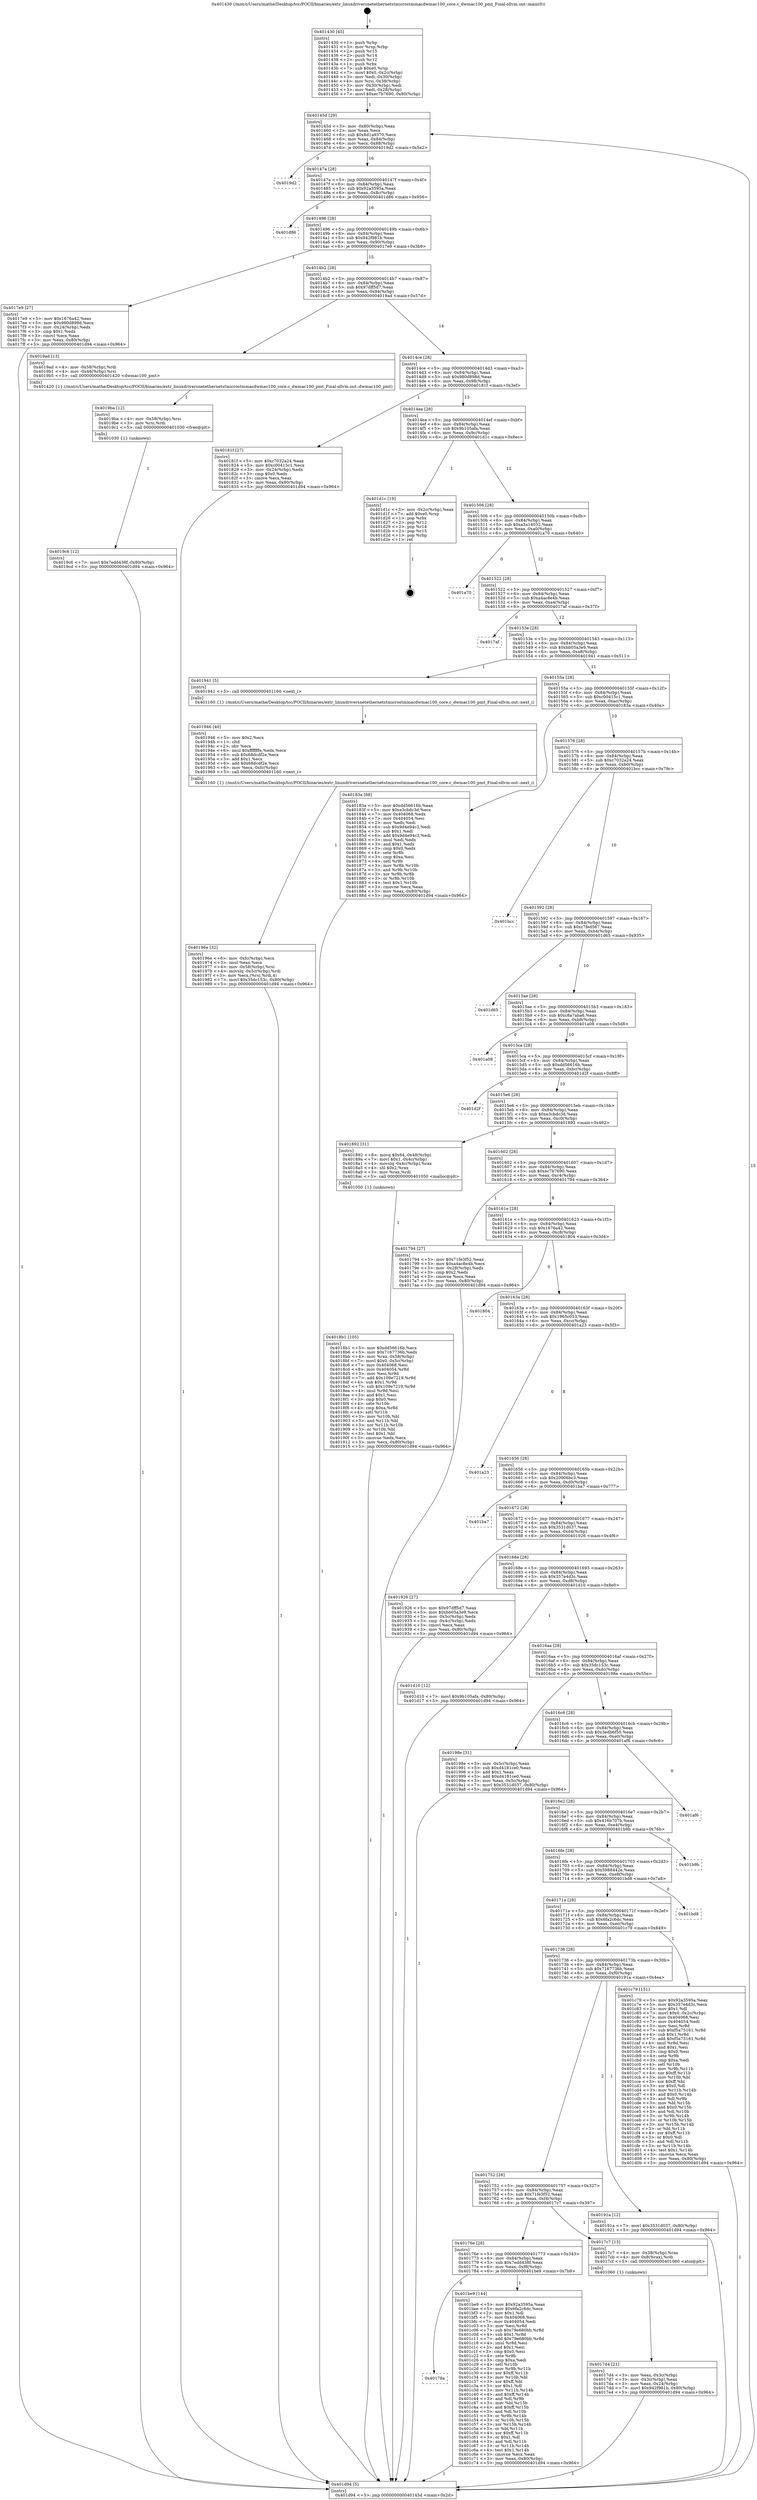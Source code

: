 digraph "0x401430" {
  label = "0x401430 (/mnt/c/Users/mathe/Desktop/tcc/POCII/binaries/extr_linuxdriversnetethernetstmicrostmmacdwmac100_core.c_dwmac100_pmt_Final-ollvm.out::main(0))"
  labelloc = "t"
  node[shape=record]

  Entry [label="",width=0.3,height=0.3,shape=circle,fillcolor=black,style=filled]
  "0x40145d" [label="{
     0x40145d [29]\l
     | [instrs]\l
     &nbsp;&nbsp;0x40145d \<+3\>: mov -0x80(%rbp),%eax\l
     &nbsp;&nbsp;0x401460 \<+2\>: mov %eax,%ecx\l
     &nbsp;&nbsp;0x401462 \<+6\>: sub $0x8d1a9370,%ecx\l
     &nbsp;&nbsp;0x401468 \<+6\>: mov %eax,-0x84(%rbp)\l
     &nbsp;&nbsp;0x40146e \<+6\>: mov %ecx,-0x88(%rbp)\l
     &nbsp;&nbsp;0x401474 \<+6\>: je 00000000004019d2 \<main+0x5a2\>\l
  }"]
  "0x4019d2" [label="{
     0x4019d2\l
  }", style=dashed]
  "0x40147a" [label="{
     0x40147a [28]\l
     | [instrs]\l
     &nbsp;&nbsp;0x40147a \<+5\>: jmp 000000000040147f \<main+0x4f\>\l
     &nbsp;&nbsp;0x40147f \<+6\>: mov -0x84(%rbp),%eax\l
     &nbsp;&nbsp;0x401485 \<+5\>: sub $0x92a3595a,%eax\l
     &nbsp;&nbsp;0x40148a \<+6\>: mov %eax,-0x8c(%rbp)\l
     &nbsp;&nbsp;0x401490 \<+6\>: je 0000000000401d86 \<main+0x956\>\l
  }"]
  Exit [label="",width=0.3,height=0.3,shape=circle,fillcolor=black,style=filled,peripheries=2]
  "0x401d86" [label="{
     0x401d86\l
  }", style=dashed]
  "0x401496" [label="{
     0x401496 [28]\l
     | [instrs]\l
     &nbsp;&nbsp;0x401496 \<+5\>: jmp 000000000040149b \<main+0x6b\>\l
     &nbsp;&nbsp;0x40149b \<+6\>: mov -0x84(%rbp),%eax\l
     &nbsp;&nbsp;0x4014a1 \<+5\>: sub $0x942f981b,%eax\l
     &nbsp;&nbsp;0x4014a6 \<+6\>: mov %eax,-0x90(%rbp)\l
     &nbsp;&nbsp;0x4014ac \<+6\>: je 00000000004017e9 \<main+0x3b9\>\l
  }"]
  "0x40178a" [label="{
     0x40178a\l
  }", style=dashed]
  "0x4017e9" [label="{
     0x4017e9 [27]\l
     | [instrs]\l
     &nbsp;&nbsp;0x4017e9 \<+5\>: mov $0x1676a42,%eax\l
     &nbsp;&nbsp;0x4017ee \<+5\>: mov $0x980d898d,%ecx\l
     &nbsp;&nbsp;0x4017f3 \<+3\>: mov -0x24(%rbp),%edx\l
     &nbsp;&nbsp;0x4017f6 \<+3\>: cmp $0x1,%edx\l
     &nbsp;&nbsp;0x4017f9 \<+3\>: cmovl %ecx,%eax\l
     &nbsp;&nbsp;0x4017fc \<+3\>: mov %eax,-0x80(%rbp)\l
     &nbsp;&nbsp;0x4017ff \<+5\>: jmp 0000000000401d94 \<main+0x964\>\l
  }"]
  "0x4014b2" [label="{
     0x4014b2 [28]\l
     | [instrs]\l
     &nbsp;&nbsp;0x4014b2 \<+5\>: jmp 00000000004014b7 \<main+0x87\>\l
     &nbsp;&nbsp;0x4014b7 \<+6\>: mov -0x84(%rbp),%eax\l
     &nbsp;&nbsp;0x4014bd \<+5\>: sub $0x97dff5d7,%eax\l
     &nbsp;&nbsp;0x4014c2 \<+6\>: mov %eax,-0x94(%rbp)\l
     &nbsp;&nbsp;0x4014c8 \<+6\>: je 00000000004019ad \<main+0x57d\>\l
  }"]
  "0x401be9" [label="{
     0x401be9 [144]\l
     | [instrs]\l
     &nbsp;&nbsp;0x401be9 \<+5\>: mov $0x92a3595a,%eax\l
     &nbsp;&nbsp;0x401bee \<+5\>: mov $0x6fa2c6dc,%ecx\l
     &nbsp;&nbsp;0x401bf3 \<+2\>: mov $0x1,%dl\l
     &nbsp;&nbsp;0x401bf5 \<+7\>: mov 0x404068,%esi\l
     &nbsp;&nbsp;0x401bfc \<+7\>: mov 0x404054,%edi\l
     &nbsp;&nbsp;0x401c03 \<+3\>: mov %esi,%r8d\l
     &nbsp;&nbsp;0x401c06 \<+7\>: sub $0x79e680bb,%r8d\l
     &nbsp;&nbsp;0x401c0d \<+4\>: sub $0x1,%r8d\l
     &nbsp;&nbsp;0x401c11 \<+7\>: add $0x79e680bb,%r8d\l
     &nbsp;&nbsp;0x401c18 \<+4\>: imul %r8d,%esi\l
     &nbsp;&nbsp;0x401c1c \<+3\>: and $0x1,%esi\l
     &nbsp;&nbsp;0x401c1f \<+3\>: cmp $0x0,%esi\l
     &nbsp;&nbsp;0x401c22 \<+4\>: sete %r9b\l
     &nbsp;&nbsp;0x401c26 \<+3\>: cmp $0xa,%edi\l
     &nbsp;&nbsp;0x401c29 \<+4\>: setl %r10b\l
     &nbsp;&nbsp;0x401c2d \<+3\>: mov %r9b,%r11b\l
     &nbsp;&nbsp;0x401c30 \<+4\>: xor $0xff,%r11b\l
     &nbsp;&nbsp;0x401c34 \<+3\>: mov %r10b,%bl\l
     &nbsp;&nbsp;0x401c37 \<+3\>: xor $0xff,%bl\l
     &nbsp;&nbsp;0x401c3a \<+3\>: xor $0x1,%dl\l
     &nbsp;&nbsp;0x401c3d \<+3\>: mov %r11b,%r14b\l
     &nbsp;&nbsp;0x401c40 \<+4\>: and $0xff,%r14b\l
     &nbsp;&nbsp;0x401c44 \<+3\>: and %dl,%r9b\l
     &nbsp;&nbsp;0x401c47 \<+3\>: mov %bl,%r15b\l
     &nbsp;&nbsp;0x401c4a \<+4\>: and $0xff,%r15b\l
     &nbsp;&nbsp;0x401c4e \<+3\>: and %dl,%r10b\l
     &nbsp;&nbsp;0x401c51 \<+3\>: or %r9b,%r14b\l
     &nbsp;&nbsp;0x401c54 \<+3\>: or %r10b,%r15b\l
     &nbsp;&nbsp;0x401c57 \<+3\>: xor %r15b,%r14b\l
     &nbsp;&nbsp;0x401c5a \<+3\>: or %bl,%r11b\l
     &nbsp;&nbsp;0x401c5d \<+4\>: xor $0xff,%r11b\l
     &nbsp;&nbsp;0x401c61 \<+3\>: or $0x1,%dl\l
     &nbsp;&nbsp;0x401c64 \<+3\>: and %dl,%r11b\l
     &nbsp;&nbsp;0x401c67 \<+3\>: or %r11b,%r14b\l
     &nbsp;&nbsp;0x401c6a \<+4\>: test $0x1,%r14b\l
     &nbsp;&nbsp;0x401c6e \<+3\>: cmovne %ecx,%eax\l
     &nbsp;&nbsp;0x401c71 \<+3\>: mov %eax,-0x80(%rbp)\l
     &nbsp;&nbsp;0x401c74 \<+5\>: jmp 0000000000401d94 \<main+0x964\>\l
  }"]
  "0x4019ad" [label="{
     0x4019ad [13]\l
     | [instrs]\l
     &nbsp;&nbsp;0x4019ad \<+4\>: mov -0x58(%rbp),%rdi\l
     &nbsp;&nbsp;0x4019b1 \<+4\>: mov -0x48(%rbp),%rsi\l
     &nbsp;&nbsp;0x4019b5 \<+5\>: call 0000000000401420 \<dwmac100_pmt\>\l
     | [calls]\l
     &nbsp;&nbsp;0x401420 \{1\} (/mnt/c/Users/mathe/Desktop/tcc/POCII/binaries/extr_linuxdriversnetethernetstmicrostmmacdwmac100_core.c_dwmac100_pmt_Final-ollvm.out::dwmac100_pmt)\l
  }"]
  "0x4014ce" [label="{
     0x4014ce [28]\l
     | [instrs]\l
     &nbsp;&nbsp;0x4014ce \<+5\>: jmp 00000000004014d3 \<main+0xa3\>\l
     &nbsp;&nbsp;0x4014d3 \<+6\>: mov -0x84(%rbp),%eax\l
     &nbsp;&nbsp;0x4014d9 \<+5\>: sub $0x980d898d,%eax\l
     &nbsp;&nbsp;0x4014de \<+6\>: mov %eax,-0x98(%rbp)\l
     &nbsp;&nbsp;0x4014e4 \<+6\>: je 000000000040181f \<main+0x3ef\>\l
  }"]
  "0x4019c6" [label="{
     0x4019c6 [12]\l
     | [instrs]\l
     &nbsp;&nbsp;0x4019c6 \<+7\>: movl $0x7edd438f,-0x80(%rbp)\l
     &nbsp;&nbsp;0x4019cd \<+5\>: jmp 0000000000401d94 \<main+0x964\>\l
  }"]
  "0x40181f" [label="{
     0x40181f [27]\l
     | [instrs]\l
     &nbsp;&nbsp;0x40181f \<+5\>: mov $0xc7032a24,%eax\l
     &nbsp;&nbsp;0x401824 \<+5\>: mov $0xc00415c1,%ecx\l
     &nbsp;&nbsp;0x401829 \<+3\>: mov -0x24(%rbp),%edx\l
     &nbsp;&nbsp;0x40182c \<+3\>: cmp $0x0,%edx\l
     &nbsp;&nbsp;0x40182f \<+3\>: cmove %ecx,%eax\l
     &nbsp;&nbsp;0x401832 \<+3\>: mov %eax,-0x80(%rbp)\l
     &nbsp;&nbsp;0x401835 \<+5\>: jmp 0000000000401d94 \<main+0x964\>\l
  }"]
  "0x4014ea" [label="{
     0x4014ea [28]\l
     | [instrs]\l
     &nbsp;&nbsp;0x4014ea \<+5\>: jmp 00000000004014ef \<main+0xbf\>\l
     &nbsp;&nbsp;0x4014ef \<+6\>: mov -0x84(%rbp),%eax\l
     &nbsp;&nbsp;0x4014f5 \<+5\>: sub $0x9b105afa,%eax\l
     &nbsp;&nbsp;0x4014fa \<+6\>: mov %eax,-0x9c(%rbp)\l
     &nbsp;&nbsp;0x401500 \<+6\>: je 0000000000401d1c \<main+0x8ec\>\l
  }"]
  "0x4019ba" [label="{
     0x4019ba [12]\l
     | [instrs]\l
     &nbsp;&nbsp;0x4019ba \<+4\>: mov -0x58(%rbp),%rsi\l
     &nbsp;&nbsp;0x4019be \<+3\>: mov %rsi,%rdi\l
     &nbsp;&nbsp;0x4019c1 \<+5\>: call 0000000000401030 \<free@plt\>\l
     | [calls]\l
     &nbsp;&nbsp;0x401030 \{1\} (unknown)\l
  }"]
  "0x401d1c" [label="{
     0x401d1c [19]\l
     | [instrs]\l
     &nbsp;&nbsp;0x401d1c \<+3\>: mov -0x2c(%rbp),%eax\l
     &nbsp;&nbsp;0x401d1f \<+7\>: add $0xe0,%rsp\l
     &nbsp;&nbsp;0x401d26 \<+1\>: pop %rbx\l
     &nbsp;&nbsp;0x401d27 \<+2\>: pop %r12\l
     &nbsp;&nbsp;0x401d29 \<+2\>: pop %r14\l
     &nbsp;&nbsp;0x401d2b \<+2\>: pop %r15\l
     &nbsp;&nbsp;0x401d2d \<+1\>: pop %rbp\l
     &nbsp;&nbsp;0x401d2e \<+1\>: ret\l
  }"]
  "0x401506" [label="{
     0x401506 [28]\l
     | [instrs]\l
     &nbsp;&nbsp;0x401506 \<+5\>: jmp 000000000040150b \<main+0xdb\>\l
     &nbsp;&nbsp;0x40150b \<+6\>: mov -0x84(%rbp),%eax\l
     &nbsp;&nbsp;0x401511 \<+5\>: sub $0xa3a14032,%eax\l
     &nbsp;&nbsp;0x401516 \<+6\>: mov %eax,-0xa0(%rbp)\l
     &nbsp;&nbsp;0x40151c \<+6\>: je 0000000000401a70 \<main+0x640\>\l
  }"]
  "0x40196e" [label="{
     0x40196e [32]\l
     | [instrs]\l
     &nbsp;&nbsp;0x40196e \<+6\>: mov -0xfc(%rbp),%ecx\l
     &nbsp;&nbsp;0x401974 \<+3\>: imul %eax,%ecx\l
     &nbsp;&nbsp;0x401977 \<+4\>: mov -0x58(%rbp),%rsi\l
     &nbsp;&nbsp;0x40197b \<+4\>: movslq -0x5c(%rbp),%rdi\l
     &nbsp;&nbsp;0x40197f \<+3\>: mov %ecx,(%rsi,%rdi,4)\l
     &nbsp;&nbsp;0x401982 \<+7\>: movl $0x35dc153c,-0x80(%rbp)\l
     &nbsp;&nbsp;0x401989 \<+5\>: jmp 0000000000401d94 \<main+0x964\>\l
  }"]
  "0x401a70" [label="{
     0x401a70\l
  }", style=dashed]
  "0x401522" [label="{
     0x401522 [28]\l
     | [instrs]\l
     &nbsp;&nbsp;0x401522 \<+5\>: jmp 0000000000401527 \<main+0xf7\>\l
     &nbsp;&nbsp;0x401527 \<+6\>: mov -0x84(%rbp),%eax\l
     &nbsp;&nbsp;0x40152d \<+5\>: sub $0xa4ac8e4b,%eax\l
     &nbsp;&nbsp;0x401532 \<+6\>: mov %eax,-0xa4(%rbp)\l
     &nbsp;&nbsp;0x401538 \<+6\>: je 00000000004017af \<main+0x37f\>\l
  }"]
  "0x401946" [label="{
     0x401946 [40]\l
     | [instrs]\l
     &nbsp;&nbsp;0x401946 \<+5\>: mov $0x2,%ecx\l
     &nbsp;&nbsp;0x40194b \<+1\>: cltd\l
     &nbsp;&nbsp;0x40194c \<+2\>: idiv %ecx\l
     &nbsp;&nbsp;0x40194e \<+6\>: imul $0xfffffffe,%edx,%ecx\l
     &nbsp;&nbsp;0x401954 \<+6\>: sub $0x68dcdf2e,%ecx\l
     &nbsp;&nbsp;0x40195a \<+3\>: add $0x1,%ecx\l
     &nbsp;&nbsp;0x40195d \<+6\>: add $0x68dcdf2e,%ecx\l
     &nbsp;&nbsp;0x401963 \<+6\>: mov %ecx,-0xfc(%rbp)\l
     &nbsp;&nbsp;0x401969 \<+5\>: call 0000000000401160 \<next_i\>\l
     | [calls]\l
     &nbsp;&nbsp;0x401160 \{1\} (/mnt/c/Users/mathe/Desktop/tcc/POCII/binaries/extr_linuxdriversnetethernetstmicrostmmacdwmac100_core.c_dwmac100_pmt_Final-ollvm.out::next_i)\l
  }"]
  "0x4017af" [label="{
     0x4017af\l
  }", style=dashed]
  "0x40153e" [label="{
     0x40153e [28]\l
     | [instrs]\l
     &nbsp;&nbsp;0x40153e \<+5\>: jmp 0000000000401543 \<main+0x113\>\l
     &nbsp;&nbsp;0x401543 \<+6\>: mov -0x84(%rbp),%eax\l
     &nbsp;&nbsp;0x401549 \<+5\>: sub $0xbb05a3e9,%eax\l
     &nbsp;&nbsp;0x40154e \<+6\>: mov %eax,-0xa8(%rbp)\l
     &nbsp;&nbsp;0x401554 \<+6\>: je 0000000000401941 \<main+0x511\>\l
  }"]
  "0x4018b1" [label="{
     0x4018b1 [105]\l
     | [instrs]\l
     &nbsp;&nbsp;0x4018b1 \<+5\>: mov $0xdd56616b,%ecx\l
     &nbsp;&nbsp;0x4018b6 \<+5\>: mov $0x7167736b,%edx\l
     &nbsp;&nbsp;0x4018bb \<+4\>: mov %rax,-0x58(%rbp)\l
     &nbsp;&nbsp;0x4018bf \<+7\>: movl $0x0,-0x5c(%rbp)\l
     &nbsp;&nbsp;0x4018c6 \<+7\>: mov 0x404068,%esi\l
     &nbsp;&nbsp;0x4018cd \<+8\>: mov 0x404054,%r8d\l
     &nbsp;&nbsp;0x4018d5 \<+3\>: mov %esi,%r9d\l
     &nbsp;&nbsp;0x4018d8 \<+7\>: add $0x109e7219,%r9d\l
     &nbsp;&nbsp;0x4018df \<+4\>: sub $0x1,%r9d\l
     &nbsp;&nbsp;0x4018e3 \<+7\>: sub $0x109e7219,%r9d\l
     &nbsp;&nbsp;0x4018ea \<+4\>: imul %r9d,%esi\l
     &nbsp;&nbsp;0x4018ee \<+3\>: and $0x1,%esi\l
     &nbsp;&nbsp;0x4018f1 \<+3\>: cmp $0x0,%esi\l
     &nbsp;&nbsp;0x4018f4 \<+4\>: sete %r10b\l
     &nbsp;&nbsp;0x4018f8 \<+4\>: cmp $0xa,%r8d\l
     &nbsp;&nbsp;0x4018fc \<+4\>: setl %r11b\l
     &nbsp;&nbsp;0x401900 \<+3\>: mov %r10b,%bl\l
     &nbsp;&nbsp;0x401903 \<+3\>: and %r11b,%bl\l
     &nbsp;&nbsp;0x401906 \<+3\>: xor %r11b,%r10b\l
     &nbsp;&nbsp;0x401909 \<+3\>: or %r10b,%bl\l
     &nbsp;&nbsp;0x40190c \<+3\>: test $0x1,%bl\l
     &nbsp;&nbsp;0x40190f \<+3\>: cmovne %edx,%ecx\l
     &nbsp;&nbsp;0x401912 \<+3\>: mov %ecx,-0x80(%rbp)\l
     &nbsp;&nbsp;0x401915 \<+5\>: jmp 0000000000401d94 \<main+0x964\>\l
  }"]
  "0x401941" [label="{
     0x401941 [5]\l
     | [instrs]\l
     &nbsp;&nbsp;0x401941 \<+5\>: call 0000000000401160 \<next_i\>\l
     | [calls]\l
     &nbsp;&nbsp;0x401160 \{1\} (/mnt/c/Users/mathe/Desktop/tcc/POCII/binaries/extr_linuxdriversnetethernetstmicrostmmacdwmac100_core.c_dwmac100_pmt_Final-ollvm.out::next_i)\l
  }"]
  "0x40155a" [label="{
     0x40155a [28]\l
     | [instrs]\l
     &nbsp;&nbsp;0x40155a \<+5\>: jmp 000000000040155f \<main+0x12f\>\l
     &nbsp;&nbsp;0x40155f \<+6\>: mov -0x84(%rbp),%eax\l
     &nbsp;&nbsp;0x401565 \<+5\>: sub $0xc00415c1,%eax\l
     &nbsp;&nbsp;0x40156a \<+6\>: mov %eax,-0xac(%rbp)\l
     &nbsp;&nbsp;0x401570 \<+6\>: je 000000000040183a \<main+0x40a\>\l
  }"]
  "0x4017d4" [label="{
     0x4017d4 [21]\l
     | [instrs]\l
     &nbsp;&nbsp;0x4017d4 \<+3\>: mov %eax,-0x3c(%rbp)\l
     &nbsp;&nbsp;0x4017d7 \<+3\>: mov -0x3c(%rbp),%eax\l
     &nbsp;&nbsp;0x4017da \<+3\>: mov %eax,-0x24(%rbp)\l
     &nbsp;&nbsp;0x4017dd \<+7\>: movl $0x942f981b,-0x80(%rbp)\l
     &nbsp;&nbsp;0x4017e4 \<+5\>: jmp 0000000000401d94 \<main+0x964\>\l
  }"]
  "0x40183a" [label="{
     0x40183a [88]\l
     | [instrs]\l
     &nbsp;&nbsp;0x40183a \<+5\>: mov $0xdd56616b,%eax\l
     &nbsp;&nbsp;0x40183f \<+5\>: mov $0xe3cbdc3d,%ecx\l
     &nbsp;&nbsp;0x401844 \<+7\>: mov 0x404068,%edx\l
     &nbsp;&nbsp;0x40184b \<+7\>: mov 0x404054,%esi\l
     &nbsp;&nbsp;0x401852 \<+2\>: mov %edx,%edi\l
     &nbsp;&nbsp;0x401854 \<+6\>: sub $0x9d4e94c3,%edi\l
     &nbsp;&nbsp;0x40185a \<+3\>: sub $0x1,%edi\l
     &nbsp;&nbsp;0x40185d \<+6\>: add $0x9d4e94c3,%edi\l
     &nbsp;&nbsp;0x401863 \<+3\>: imul %edi,%edx\l
     &nbsp;&nbsp;0x401866 \<+3\>: and $0x1,%edx\l
     &nbsp;&nbsp;0x401869 \<+3\>: cmp $0x0,%edx\l
     &nbsp;&nbsp;0x40186c \<+4\>: sete %r8b\l
     &nbsp;&nbsp;0x401870 \<+3\>: cmp $0xa,%esi\l
     &nbsp;&nbsp;0x401873 \<+4\>: setl %r9b\l
     &nbsp;&nbsp;0x401877 \<+3\>: mov %r8b,%r10b\l
     &nbsp;&nbsp;0x40187a \<+3\>: and %r9b,%r10b\l
     &nbsp;&nbsp;0x40187d \<+3\>: xor %r9b,%r8b\l
     &nbsp;&nbsp;0x401880 \<+3\>: or %r8b,%r10b\l
     &nbsp;&nbsp;0x401883 \<+4\>: test $0x1,%r10b\l
     &nbsp;&nbsp;0x401887 \<+3\>: cmovne %ecx,%eax\l
     &nbsp;&nbsp;0x40188a \<+3\>: mov %eax,-0x80(%rbp)\l
     &nbsp;&nbsp;0x40188d \<+5\>: jmp 0000000000401d94 \<main+0x964\>\l
  }"]
  "0x401576" [label="{
     0x401576 [28]\l
     | [instrs]\l
     &nbsp;&nbsp;0x401576 \<+5\>: jmp 000000000040157b \<main+0x14b\>\l
     &nbsp;&nbsp;0x40157b \<+6\>: mov -0x84(%rbp),%eax\l
     &nbsp;&nbsp;0x401581 \<+5\>: sub $0xc7032a24,%eax\l
     &nbsp;&nbsp;0x401586 \<+6\>: mov %eax,-0xb0(%rbp)\l
     &nbsp;&nbsp;0x40158c \<+6\>: je 0000000000401bcc \<main+0x79c\>\l
  }"]
  "0x40176e" [label="{
     0x40176e [28]\l
     | [instrs]\l
     &nbsp;&nbsp;0x40176e \<+5\>: jmp 0000000000401773 \<main+0x343\>\l
     &nbsp;&nbsp;0x401773 \<+6\>: mov -0x84(%rbp),%eax\l
     &nbsp;&nbsp;0x401779 \<+5\>: sub $0x7edd438f,%eax\l
     &nbsp;&nbsp;0x40177e \<+6\>: mov %eax,-0xf8(%rbp)\l
     &nbsp;&nbsp;0x401784 \<+6\>: je 0000000000401be9 \<main+0x7b9\>\l
  }"]
  "0x401bcc" [label="{
     0x401bcc\l
  }", style=dashed]
  "0x401592" [label="{
     0x401592 [28]\l
     | [instrs]\l
     &nbsp;&nbsp;0x401592 \<+5\>: jmp 0000000000401597 \<main+0x167\>\l
     &nbsp;&nbsp;0x401597 \<+6\>: mov -0x84(%rbp),%eax\l
     &nbsp;&nbsp;0x40159d \<+5\>: sub $0xc7fed567,%eax\l
     &nbsp;&nbsp;0x4015a2 \<+6\>: mov %eax,-0xb4(%rbp)\l
     &nbsp;&nbsp;0x4015a8 \<+6\>: je 0000000000401d65 \<main+0x935\>\l
  }"]
  "0x4017c7" [label="{
     0x4017c7 [13]\l
     | [instrs]\l
     &nbsp;&nbsp;0x4017c7 \<+4\>: mov -0x38(%rbp),%rax\l
     &nbsp;&nbsp;0x4017cb \<+4\>: mov 0x8(%rax),%rdi\l
     &nbsp;&nbsp;0x4017cf \<+5\>: call 0000000000401060 \<atoi@plt\>\l
     | [calls]\l
     &nbsp;&nbsp;0x401060 \{1\} (unknown)\l
  }"]
  "0x401d65" [label="{
     0x401d65\l
  }", style=dashed]
  "0x4015ae" [label="{
     0x4015ae [28]\l
     | [instrs]\l
     &nbsp;&nbsp;0x4015ae \<+5\>: jmp 00000000004015b3 \<main+0x183\>\l
     &nbsp;&nbsp;0x4015b3 \<+6\>: mov -0x84(%rbp),%eax\l
     &nbsp;&nbsp;0x4015b9 \<+5\>: sub $0xc8a7aba6,%eax\l
     &nbsp;&nbsp;0x4015be \<+6\>: mov %eax,-0xb8(%rbp)\l
     &nbsp;&nbsp;0x4015c4 \<+6\>: je 0000000000401a08 \<main+0x5d8\>\l
  }"]
  "0x401752" [label="{
     0x401752 [28]\l
     | [instrs]\l
     &nbsp;&nbsp;0x401752 \<+5\>: jmp 0000000000401757 \<main+0x327\>\l
     &nbsp;&nbsp;0x401757 \<+6\>: mov -0x84(%rbp),%eax\l
     &nbsp;&nbsp;0x40175d \<+5\>: sub $0x71fe3f52,%eax\l
     &nbsp;&nbsp;0x401762 \<+6\>: mov %eax,-0xf4(%rbp)\l
     &nbsp;&nbsp;0x401768 \<+6\>: je 00000000004017c7 \<main+0x397\>\l
  }"]
  "0x401a08" [label="{
     0x401a08\l
  }", style=dashed]
  "0x4015ca" [label="{
     0x4015ca [28]\l
     | [instrs]\l
     &nbsp;&nbsp;0x4015ca \<+5\>: jmp 00000000004015cf \<main+0x19f\>\l
     &nbsp;&nbsp;0x4015cf \<+6\>: mov -0x84(%rbp),%eax\l
     &nbsp;&nbsp;0x4015d5 \<+5\>: sub $0xdd56616b,%eax\l
     &nbsp;&nbsp;0x4015da \<+6\>: mov %eax,-0xbc(%rbp)\l
     &nbsp;&nbsp;0x4015e0 \<+6\>: je 0000000000401d2f \<main+0x8ff\>\l
  }"]
  "0x40191a" [label="{
     0x40191a [12]\l
     | [instrs]\l
     &nbsp;&nbsp;0x40191a \<+7\>: movl $0x3531d037,-0x80(%rbp)\l
     &nbsp;&nbsp;0x401921 \<+5\>: jmp 0000000000401d94 \<main+0x964\>\l
  }"]
  "0x401d2f" [label="{
     0x401d2f\l
  }", style=dashed]
  "0x4015e6" [label="{
     0x4015e6 [28]\l
     | [instrs]\l
     &nbsp;&nbsp;0x4015e6 \<+5\>: jmp 00000000004015eb \<main+0x1bb\>\l
     &nbsp;&nbsp;0x4015eb \<+6\>: mov -0x84(%rbp),%eax\l
     &nbsp;&nbsp;0x4015f1 \<+5\>: sub $0xe3cbdc3d,%eax\l
     &nbsp;&nbsp;0x4015f6 \<+6\>: mov %eax,-0xc0(%rbp)\l
     &nbsp;&nbsp;0x4015fc \<+6\>: je 0000000000401892 \<main+0x462\>\l
  }"]
  "0x401736" [label="{
     0x401736 [28]\l
     | [instrs]\l
     &nbsp;&nbsp;0x401736 \<+5\>: jmp 000000000040173b \<main+0x30b\>\l
     &nbsp;&nbsp;0x40173b \<+6\>: mov -0x84(%rbp),%eax\l
     &nbsp;&nbsp;0x401741 \<+5\>: sub $0x7167736b,%eax\l
     &nbsp;&nbsp;0x401746 \<+6\>: mov %eax,-0xf0(%rbp)\l
     &nbsp;&nbsp;0x40174c \<+6\>: je 000000000040191a \<main+0x4ea\>\l
  }"]
  "0x401892" [label="{
     0x401892 [31]\l
     | [instrs]\l
     &nbsp;&nbsp;0x401892 \<+8\>: movq $0x64,-0x48(%rbp)\l
     &nbsp;&nbsp;0x40189a \<+7\>: movl $0x1,-0x4c(%rbp)\l
     &nbsp;&nbsp;0x4018a1 \<+4\>: movslq -0x4c(%rbp),%rax\l
     &nbsp;&nbsp;0x4018a5 \<+4\>: shl $0x2,%rax\l
     &nbsp;&nbsp;0x4018a9 \<+3\>: mov %rax,%rdi\l
     &nbsp;&nbsp;0x4018ac \<+5\>: call 0000000000401050 \<malloc@plt\>\l
     | [calls]\l
     &nbsp;&nbsp;0x401050 \{1\} (unknown)\l
  }"]
  "0x401602" [label="{
     0x401602 [28]\l
     | [instrs]\l
     &nbsp;&nbsp;0x401602 \<+5\>: jmp 0000000000401607 \<main+0x1d7\>\l
     &nbsp;&nbsp;0x401607 \<+6\>: mov -0x84(%rbp),%eax\l
     &nbsp;&nbsp;0x40160d \<+5\>: sub $0xec7b7690,%eax\l
     &nbsp;&nbsp;0x401612 \<+6\>: mov %eax,-0xc4(%rbp)\l
     &nbsp;&nbsp;0x401618 \<+6\>: je 0000000000401794 \<main+0x364\>\l
  }"]
  "0x401c79" [label="{
     0x401c79 [151]\l
     | [instrs]\l
     &nbsp;&nbsp;0x401c79 \<+5\>: mov $0x92a3595a,%eax\l
     &nbsp;&nbsp;0x401c7e \<+5\>: mov $0x357e4d3c,%ecx\l
     &nbsp;&nbsp;0x401c83 \<+2\>: mov $0x1,%dl\l
     &nbsp;&nbsp;0x401c85 \<+7\>: movl $0x0,-0x2c(%rbp)\l
     &nbsp;&nbsp;0x401c8c \<+7\>: mov 0x404068,%esi\l
     &nbsp;&nbsp;0x401c93 \<+7\>: mov 0x404054,%edi\l
     &nbsp;&nbsp;0x401c9a \<+3\>: mov %esi,%r8d\l
     &nbsp;&nbsp;0x401c9d \<+7\>: sub $0xf5a75161,%r8d\l
     &nbsp;&nbsp;0x401ca4 \<+4\>: sub $0x1,%r8d\l
     &nbsp;&nbsp;0x401ca8 \<+7\>: add $0xf5a75161,%r8d\l
     &nbsp;&nbsp;0x401caf \<+4\>: imul %r8d,%esi\l
     &nbsp;&nbsp;0x401cb3 \<+3\>: and $0x1,%esi\l
     &nbsp;&nbsp;0x401cb6 \<+3\>: cmp $0x0,%esi\l
     &nbsp;&nbsp;0x401cb9 \<+4\>: sete %r9b\l
     &nbsp;&nbsp;0x401cbd \<+3\>: cmp $0xa,%edi\l
     &nbsp;&nbsp;0x401cc0 \<+4\>: setl %r10b\l
     &nbsp;&nbsp;0x401cc4 \<+3\>: mov %r9b,%r11b\l
     &nbsp;&nbsp;0x401cc7 \<+4\>: xor $0xff,%r11b\l
     &nbsp;&nbsp;0x401ccb \<+3\>: mov %r10b,%bl\l
     &nbsp;&nbsp;0x401cce \<+3\>: xor $0xff,%bl\l
     &nbsp;&nbsp;0x401cd1 \<+3\>: xor $0x0,%dl\l
     &nbsp;&nbsp;0x401cd4 \<+3\>: mov %r11b,%r14b\l
     &nbsp;&nbsp;0x401cd7 \<+4\>: and $0x0,%r14b\l
     &nbsp;&nbsp;0x401cdb \<+3\>: and %dl,%r9b\l
     &nbsp;&nbsp;0x401cde \<+3\>: mov %bl,%r15b\l
     &nbsp;&nbsp;0x401ce1 \<+4\>: and $0x0,%r15b\l
     &nbsp;&nbsp;0x401ce5 \<+3\>: and %dl,%r10b\l
     &nbsp;&nbsp;0x401ce8 \<+3\>: or %r9b,%r14b\l
     &nbsp;&nbsp;0x401ceb \<+3\>: or %r10b,%r15b\l
     &nbsp;&nbsp;0x401cee \<+3\>: xor %r15b,%r14b\l
     &nbsp;&nbsp;0x401cf1 \<+3\>: or %bl,%r11b\l
     &nbsp;&nbsp;0x401cf4 \<+4\>: xor $0xff,%r11b\l
     &nbsp;&nbsp;0x401cf8 \<+3\>: or $0x0,%dl\l
     &nbsp;&nbsp;0x401cfb \<+3\>: and %dl,%r11b\l
     &nbsp;&nbsp;0x401cfe \<+3\>: or %r11b,%r14b\l
     &nbsp;&nbsp;0x401d01 \<+4\>: test $0x1,%r14b\l
     &nbsp;&nbsp;0x401d05 \<+3\>: cmovne %ecx,%eax\l
     &nbsp;&nbsp;0x401d08 \<+3\>: mov %eax,-0x80(%rbp)\l
     &nbsp;&nbsp;0x401d0b \<+5\>: jmp 0000000000401d94 \<main+0x964\>\l
  }"]
  "0x401794" [label="{
     0x401794 [27]\l
     | [instrs]\l
     &nbsp;&nbsp;0x401794 \<+5\>: mov $0x71fe3f52,%eax\l
     &nbsp;&nbsp;0x401799 \<+5\>: mov $0xa4ac8e4b,%ecx\l
     &nbsp;&nbsp;0x40179e \<+3\>: mov -0x28(%rbp),%edx\l
     &nbsp;&nbsp;0x4017a1 \<+3\>: cmp $0x2,%edx\l
     &nbsp;&nbsp;0x4017a4 \<+3\>: cmovne %ecx,%eax\l
     &nbsp;&nbsp;0x4017a7 \<+3\>: mov %eax,-0x80(%rbp)\l
     &nbsp;&nbsp;0x4017aa \<+5\>: jmp 0000000000401d94 \<main+0x964\>\l
  }"]
  "0x40161e" [label="{
     0x40161e [28]\l
     | [instrs]\l
     &nbsp;&nbsp;0x40161e \<+5\>: jmp 0000000000401623 \<main+0x1f3\>\l
     &nbsp;&nbsp;0x401623 \<+6\>: mov -0x84(%rbp),%eax\l
     &nbsp;&nbsp;0x401629 \<+5\>: sub $0x1676a42,%eax\l
     &nbsp;&nbsp;0x40162e \<+6\>: mov %eax,-0xc8(%rbp)\l
     &nbsp;&nbsp;0x401634 \<+6\>: je 0000000000401804 \<main+0x3d4\>\l
  }"]
  "0x401d94" [label="{
     0x401d94 [5]\l
     | [instrs]\l
     &nbsp;&nbsp;0x401d94 \<+5\>: jmp 000000000040145d \<main+0x2d\>\l
  }"]
  "0x401430" [label="{
     0x401430 [45]\l
     | [instrs]\l
     &nbsp;&nbsp;0x401430 \<+1\>: push %rbp\l
     &nbsp;&nbsp;0x401431 \<+3\>: mov %rsp,%rbp\l
     &nbsp;&nbsp;0x401434 \<+2\>: push %r15\l
     &nbsp;&nbsp;0x401436 \<+2\>: push %r14\l
     &nbsp;&nbsp;0x401438 \<+2\>: push %r12\l
     &nbsp;&nbsp;0x40143a \<+1\>: push %rbx\l
     &nbsp;&nbsp;0x40143b \<+7\>: sub $0xe0,%rsp\l
     &nbsp;&nbsp;0x401442 \<+7\>: movl $0x0,-0x2c(%rbp)\l
     &nbsp;&nbsp;0x401449 \<+3\>: mov %edi,-0x30(%rbp)\l
     &nbsp;&nbsp;0x40144c \<+4\>: mov %rsi,-0x38(%rbp)\l
     &nbsp;&nbsp;0x401450 \<+3\>: mov -0x30(%rbp),%edi\l
     &nbsp;&nbsp;0x401453 \<+3\>: mov %edi,-0x28(%rbp)\l
     &nbsp;&nbsp;0x401456 \<+7\>: movl $0xec7b7690,-0x80(%rbp)\l
  }"]
  "0x40171a" [label="{
     0x40171a [28]\l
     | [instrs]\l
     &nbsp;&nbsp;0x40171a \<+5\>: jmp 000000000040171f \<main+0x2ef\>\l
     &nbsp;&nbsp;0x40171f \<+6\>: mov -0x84(%rbp),%eax\l
     &nbsp;&nbsp;0x401725 \<+5\>: sub $0x6fa2c6dc,%eax\l
     &nbsp;&nbsp;0x40172a \<+6\>: mov %eax,-0xec(%rbp)\l
     &nbsp;&nbsp;0x401730 \<+6\>: je 0000000000401c79 \<main+0x849\>\l
  }"]
  "0x401804" [label="{
     0x401804\l
  }", style=dashed]
  "0x40163a" [label="{
     0x40163a [28]\l
     | [instrs]\l
     &nbsp;&nbsp;0x40163a \<+5\>: jmp 000000000040163f \<main+0x20f\>\l
     &nbsp;&nbsp;0x40163f \<+6\>: mov -0x84(%rbp),%eax\l
     &nbsp;&nbsp;0x401645 \<+5\>: sub $0x1965c053,%eax\l
     &nbsp;&nbsp;0x40164a \<+6\>: mov %eax,-0xcc(%rbp)\l
     &nbsp;&nbsp;0x401650 \<+6\>: je 0000000000401a23 \<main+0x5f3\>\l
  }"]
  "0x401bd8" [label="{
     0x401bd8\l
  }", style=dashed]
  "0x401a23" [label="{
     0x401a23\l
  }", style=dashed]
  "0x401656" [label="{
     0x401656 [28]\l
     | [instrs]\l
     &nbsp;&nbsp;0x401656 \<+5\>: jmp 000000000040165b \<main+0x22b\>\l
     &nbsp;&nbsp;0x40165b \<+6\>: mov -0x84(%rbp),%eax\l
     &nbsp;&nbsp;0x401661 \<+5\>: sub $0x20906bc3,%eax\l
     &nbsp;&nbsp;0x401666 \<+6\>: mov %eax,-0xd0(%rbp)\l
     &nbsp;&nbsp;0x40166c \<+6\>: je 0000000000401ba7 \<main+0x777\>\l
  }"]
  "0x4016fe" [label="{
     0x4016fe [28]\l
     | [instrs]\l
     &nbsp;&nbsp;0x4016fe \<+5\>: jmp 0000000000401703 \<main+0x2d3\>\l
     &nbsp;&nbsp;0x401703 \<+6\>: mov -0x84(%rbp),%eax\l
     &nbsp;&nbsp;0x401709 \<+5\>: sub $0x5988442e,%eax\l
     &nbsp;&nbsp;0x40170e \<+6\>: mov %eax,-0xe8(%rbp)\l
     &nbsp;&nbsp;0x401714 \<+6\>: je 0000000000401bd8 \<main+0x7a8\>\l
  }"]
  "0x401ba7" [label="{
     0x401ba7\l
  }", style=dashed]
  "0x401672" [label="{
     0x401672 [28]\l
     | [instrs]\l
     &nbsp;&nbsp;0x401672 \<+5\>: jmp 0000000000401677 \<main+0x247\>\l
     &nbsp;&nbsp;0x401677 \<+6\>: mov -0x84(%rbp),%eax\l
     &nbsp;&nbsp;0x40167d \<+5\>: sub $0x3531d037,%eax\l
     &nbsp;&nbsp;0x401682 \<+6\>: mov %eax,-0xd4(%rbp)\l
     &nbsp;&nbsp;0x401688 \<+6\>: je 0000000000401926 \<main+0x4f6\>\l
  }"]
  "0x401b9b" [label="{
     0x401b9b\l
  }", style=dashed]
  "0x401926" [label="{
     0x401926 [27]\l
     | [instrs]\l
     &nbsp;&nbsp;0x401926 \<+5\>: mov $0x97dff5d7,%eax\l
     &nbsp;&nbsp;0x40192b \<+5\>: mov $0xbb05a3e9,%ecx\l
     &nbsp;&nbsp;0x401930 \<+3\>: mov -0x5c(%rbp),%edx\l
     &nbsp;&nbsp;0x401933 \<+3\>: cmp -0x4c(%rbp),%edx\l
     &nbsp;&nbsp;0x401936 \<+3\>: cmovl %ecx,%eax\l
     &nbsp;&nbsp;0x401939 \<+3\>: mov %eax,-0x80(%rbp)\l
     &nbsp;&nbsp;0x40193c \<+5\>: jmp 0000000000401d94 \<main+0x964\>\l
  }"]
  "0x40168e" [label="{
     0x40168e [28]\l
     | [instrs]\l
     &nbsp;&nbsp;0x40168e \<+5\>: jmp 0000000000401693 \<main+0x263\>\l
     &nbsp;&nbsp;0x401693 \<+6\>: mov -0x84(%rbp),%eax\l
     &nbsp;&nbsp;0x401699 \<+5\>: sub $0x357e4d3c,%eax\l
     &nbsp;&nbsp;0x40169e \<+6\>: mov %eax,-0xd8(%rbp)\l
     &nbsp;&nbsp;0x4016a4 \<+6\>: je 0000000000401d10 \<main+0x8e0\>\l
  }"]
  "0x4016e2" [label="{
     0x4016e2 [28]\l
     | [instrs]\l
     &nbsp;&nbsp;0x4016e2 \<+5\>: jmp 00000000004016e7 \<main+0x2b7\>\l
     &nbsp;&nbsp;0x4016e7 \<+6\>: mov -0x84(%rbp),%eax\l
     &nbsp;&nbsp;0x4016ed \<+5\>: sub $0x416b707b,%eax\l
     &nbsp;&nbsp;0x4016f2 \<+6\>: mov %eax,-0xe4(%rbp)\l
     &nbsp;&nbsp;0x4016f8 \<+6\>: je 0000000000401b9b \<main+0x76b\>\l
  }"]
  "0x401d10" [label="{
     0x401d10 [12]\l
     | [instrs]\l
     &nbsp;&nbsp;0x401d10 \<+7\>: movl $0x9b105afa,-0x80(%rbp)\l
     &nbsp;&nbsp;0x401d17 \<+5\>: jmp 0000000000401d94 \<main+0x964\>\l
  }"]
  "0x4016aa" [label="{
     0x4016aa [28]\l
     | [instrs]\l
     &nbsp;&nbsp;0x4016aa \<+5\>: jmp 00000000004016af \<main+0x27f\>\l
     &nbsp;&nbsp;0x4016af \<+6\>: mov -0x84(%rbp),%eax\l
     &nbsp;&nbsp;0x4016b5 \<+5\>: sub $0x35dc153c,%eax\l
     &nbsp;&nbsp;0x4016ba \<+6\>: mov %eax,-0xdc(%rbp)\l
     &nbsp;&nbsp;0x4016c0 \<+6\>: je 000000000040198e \<main+0x55e\>\l
  }"]
  "0x401af6" [label="{
     0x401af6\l
  }", style=dashed]
  "0x40198e" [label="{
     0x40198e [31]\l
     | [instrs]\l
     &nbsp;&nbsp;0x40198e \<+3\>: mov -0x5c(%rbp),%eax\l
     &nbsp;&nbsp;0x401991 \<+5\>: sub $0xd4181ce0,%eax\l
     &nbsp;&nbsp;0x401996 \<+3\>: add $0x1,%eax\l
     &nbsp;&nbsp;0x401999 \<+5\>: add $0xd4181ce0,%eax\l
     &nbsp;&nbsp;0x40199e \<+3\>: mov %eax,-0x5c(%rbp)\l
     &nbsp;&nbsp;0x4019a1 \<+7\>: movl $0x3531d037,-0x80(%rbp)\l
     &nbsp;&nbsp;0x4019a8 \<+5\>: jmp 0000000000401d94 \<main+0x964\>\l
  }"]
  "0x4016c6" [label="{
     0x4016c6 [28]\l
     | [instrs]\l
     &nbsp;&nbsp;0x4016c6 \<+5\>: jmp 00000000004016cb \<main+0x29b\>\l
     &nbsp;&nbsp;0x4016cb \<+6\>: mov -0x84(%rbp),%eax\l
     &nbsp;&nbsp;0x4016d1 \<+5\>: sub $0x3edb6f50,%eax\l
     &nbsp;&nbsp;0x4016d6 \<+6\>: mov %eax,-0xe0(%rbp)\l
     &nbsp;&nbsp;0x4016dc \<+6\>: je 0000000000401af6 \<main+0x6c6\>\l
  }"]
  Entry -> "0x401430" [label=" 1"]
  "0x40145d" -> "0x4019d2" [label=" 0"]
  "0x40145d" -> "0x40147a" [label=" 16"]
  "0x401d1c" -> Exit [label=" 1"]
  "0x40147a" -> "0x401d86" [label=" 0"]
  "0x40147a" -> "0x401496" [label=" 16"]
  "0x401d10" -> "0x401d94" [label=" 1"]
  "0x401496" -> "0x4017e9" [label=" 1"]
  "0x401496" -> "0x4014b2" [label=" 15"]
  "0x401c79" -> "0x401d94" [label=" 1"]
  "0x4014b2" -> "0x4019ad" [label=" 1"]
  "0x4014b2" -> "0x4014ce" [label=" 14"]
  "0x401be9" -> "0x401d94" [label=" 1"]
  "0x4014ce" -> "0x40181f" [label=" 1"]
  "0x4014ce" -> "0x4014ea" [label=" 13"]
  "0x40176e" -> "0x401be9" [label=" 1"]
  "0x4014ea" -> "0x401d1c" [label=" 1"]
  "0x4014ea" -> "0x401506" [label=" 12"]
  "0x40176e" -> "0x40178a" [label=" 0"]
  "0x401506" -> "0x401a70" [label=" 0"]
  "0x401506" -> "0x401522" [label=" 12"]
  "0x4019c6" -> "0x401d94" [label=" 1"]
  "0x401522" -> "0x4017af" [label=" 0"]
  "0x401522" -> "0x40153e" [label=" 12"]
  "0x4019ba" -> "0x4019c6" [label=" 1"]
  "0x40153e" -> "0x401941" [label=" 1"]
  "0x40153e" -> "0x40155a" [label=" 11"]
  "0x4019ad" -> "0x4019ba" [label=" 1"]
  "0x40155a" -> "0x40183a" [label=" 1"]
  "0x40155a" -> "0x401576" [label=" 10"]
  "0x40198e" -> "0x401d94" [label=" 1"]
  "0x401576" -> "0x401bcc" [label=" 0"]
  "0x401576" -> "0x401592" [label=" 10"]
  "0x40196e" -> "0x401d94" [label=" 1"]
  "0x401592" -> "0x401d65" [label=" 0"]
  "0x401592" -> "0x4015ae" [label=" 10"]
  "0x401946" -> "0x40196e" [label=" 1"]
  "0x4015ae" -> "0x401a08" [label=" 0"]
  "0x4015ae" -> "0x4015ca" [label=" 10"]
  "0x401926" -> "0x401d94" [label=" 2"]
  "0x4015ca" -> "0x401d2f" [label=" 0"]
  "0x4015ca" -> "0x4015e6" [label=" 10"]
  "0x40191a" -> "0x401d94" [label=" 1"]
  "0x4015e6" -> "0x401892" [label=" 1"]
  "0x4015e6" -> "0x401602" [label=" 9"]
  "0x401892" -> "0x4018b1" [label=" 1"]
  "0x401602" -> "0x401794" [label=" 1"]
  "0x401602" -> "0x40161e" [label=" 8"]
  "0x401794" -> "0x401d94" [label=" 1"]
  "0x401430" -> "0x40145d" [label=" 1"]
  "0x401d94" -> "0x40145d" [label=" 15"]
  "0x40183a" -> "0x401d94" [label=" 1"]
  "0x40161e" -> "0x401804" [label=" 0"]
  "0x40161e" -> "0x40163a" [label=" 8"]
  "0x4017e9" -> "0x401d94" [label=" 1"]
  "0x40163a" -> "0x401a23" [label=" 0"]
  "0x40163a" -> "0x401656" [label=" 8"]
  "0x4017d4" -> "0x401d94" [label=" 1"]
  "0x401656" -> "0x401ba7" [label=" 0"]
  "0x401656" -> "0x401672" [label=" 8"]
  "0x401752" -> "0x40176e" [label=" 1"]
  "0x401672" -> "0x401926" [label=" 2"]
  "0x401672" -> "0x40168e" [label=" 6"]
  "0x401752" -> "0x4017c7" [label=" 1"]
  "0x40168e" -> "0x401d10" [label=" 1"]
  "0x40168e" -> "0x4016aa" [label=" 5"]
  "0x401736" -> "0x401752" [label=" 2"]
  "0x4016aa" -> "0x40198e" [label=" 1"]
  "0x4016aa" -> "0x4016c6" [label=" 4"]
  "0x401736" -> "0x40191a" [label=" 1"]
  "0x4016c6" -> "0x401af6" [label=" 0"]
  "0x4016c6" -> "0x4016e2" [label=" 4"]
  "0x401941" -> "0x401946" [label=" 1"]
  "0x4016e2" -> "0x401b9b" [label=" 0"]
  "0x4016e2" -> "0x4016fe" [label=" 4"]
  "0x4017c7" -> "0x4017d4" [label=" 1"]
  "0x4016fe" -> "0x401bd8" [label=" 0"]
  "0x4016fe" -> "0x40171a" [label=" 4"]
  "0x40181f" -> "0x401d94" [label=" 1"]
  "0x40171a" -> "0x401c79" [label=" 1"]
  "0x40171a" -> "0x401736" [label=" 3"]
  "0x4018b1" -> "0x401d94" [label=" 1"]
}

